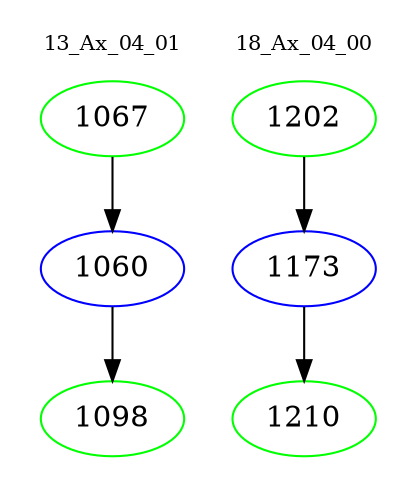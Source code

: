 digraph{
subgraph cluster_0 {
color = white
label = "13_Ax_04_01";
fontsize=10;
T0_1067 [label="1067", color="green"]
T0_1067 -> T0_1060 [color="black"]
T0_1060 [label="1060", color="blue"]
T0_1060 -> T0_1098 [color="black"]
T0_1098 [label="1098", color="green"]
}
subgraph cluster_1 {
color = white
label = "18_Ax_04_00";
fontsize=10;
T1_1202 [label="1202", color="green"]
T1_1202 -> T1_1173 [color="black"]
T1_1173 [label="1173", color="blue"]
T1_1173 -> T1_1210 [color="black"]
T1_1210 [label="1210", color="green"]
}
}
